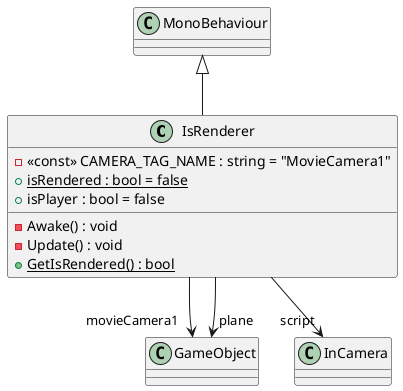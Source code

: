 @startuml
class IsRenderer {
    - <<const>> CAMERA_TAG_NAME : string = "MovieCamera1"
    + {static} isRendered : bool = false
    + isPlayer : bool = false
    - Awake() : void
    - Update() : void
    + {static} GetIsRendered() : bool
}
MonoBehaviour <|-- IsRenderer
IsRenderer --> "movieCamera1" GameObject
IsRenderer --> "plane" GameObject
IsRenderer --> "script" InCamera
@enduml
